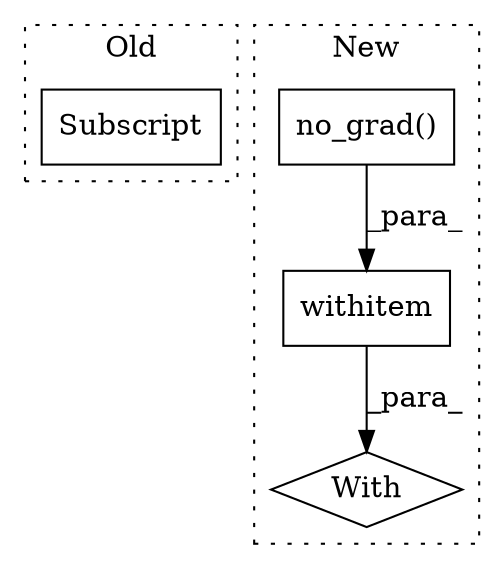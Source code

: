 digraph G {
subgraph cluster0 {
1 [label="Subscript" a="63" s="5104,0" l="10,0" shape="box"];
label = "Old";
style="dotted";
}
subgraph cluster1 {
2 [label="withitem" a="49" s="6308" l="5" shape="box"];
3 [label="With" a="39" s="6303,6313" l="5,28" shape="diamond"];
4 [label="no_grad()" a="75" s="6308" l="15" shape="box"];
label = "New";
style="dotted";
}
2 -> 3 [label="_para_"];
4 -> 2 [label="_para_"];
}